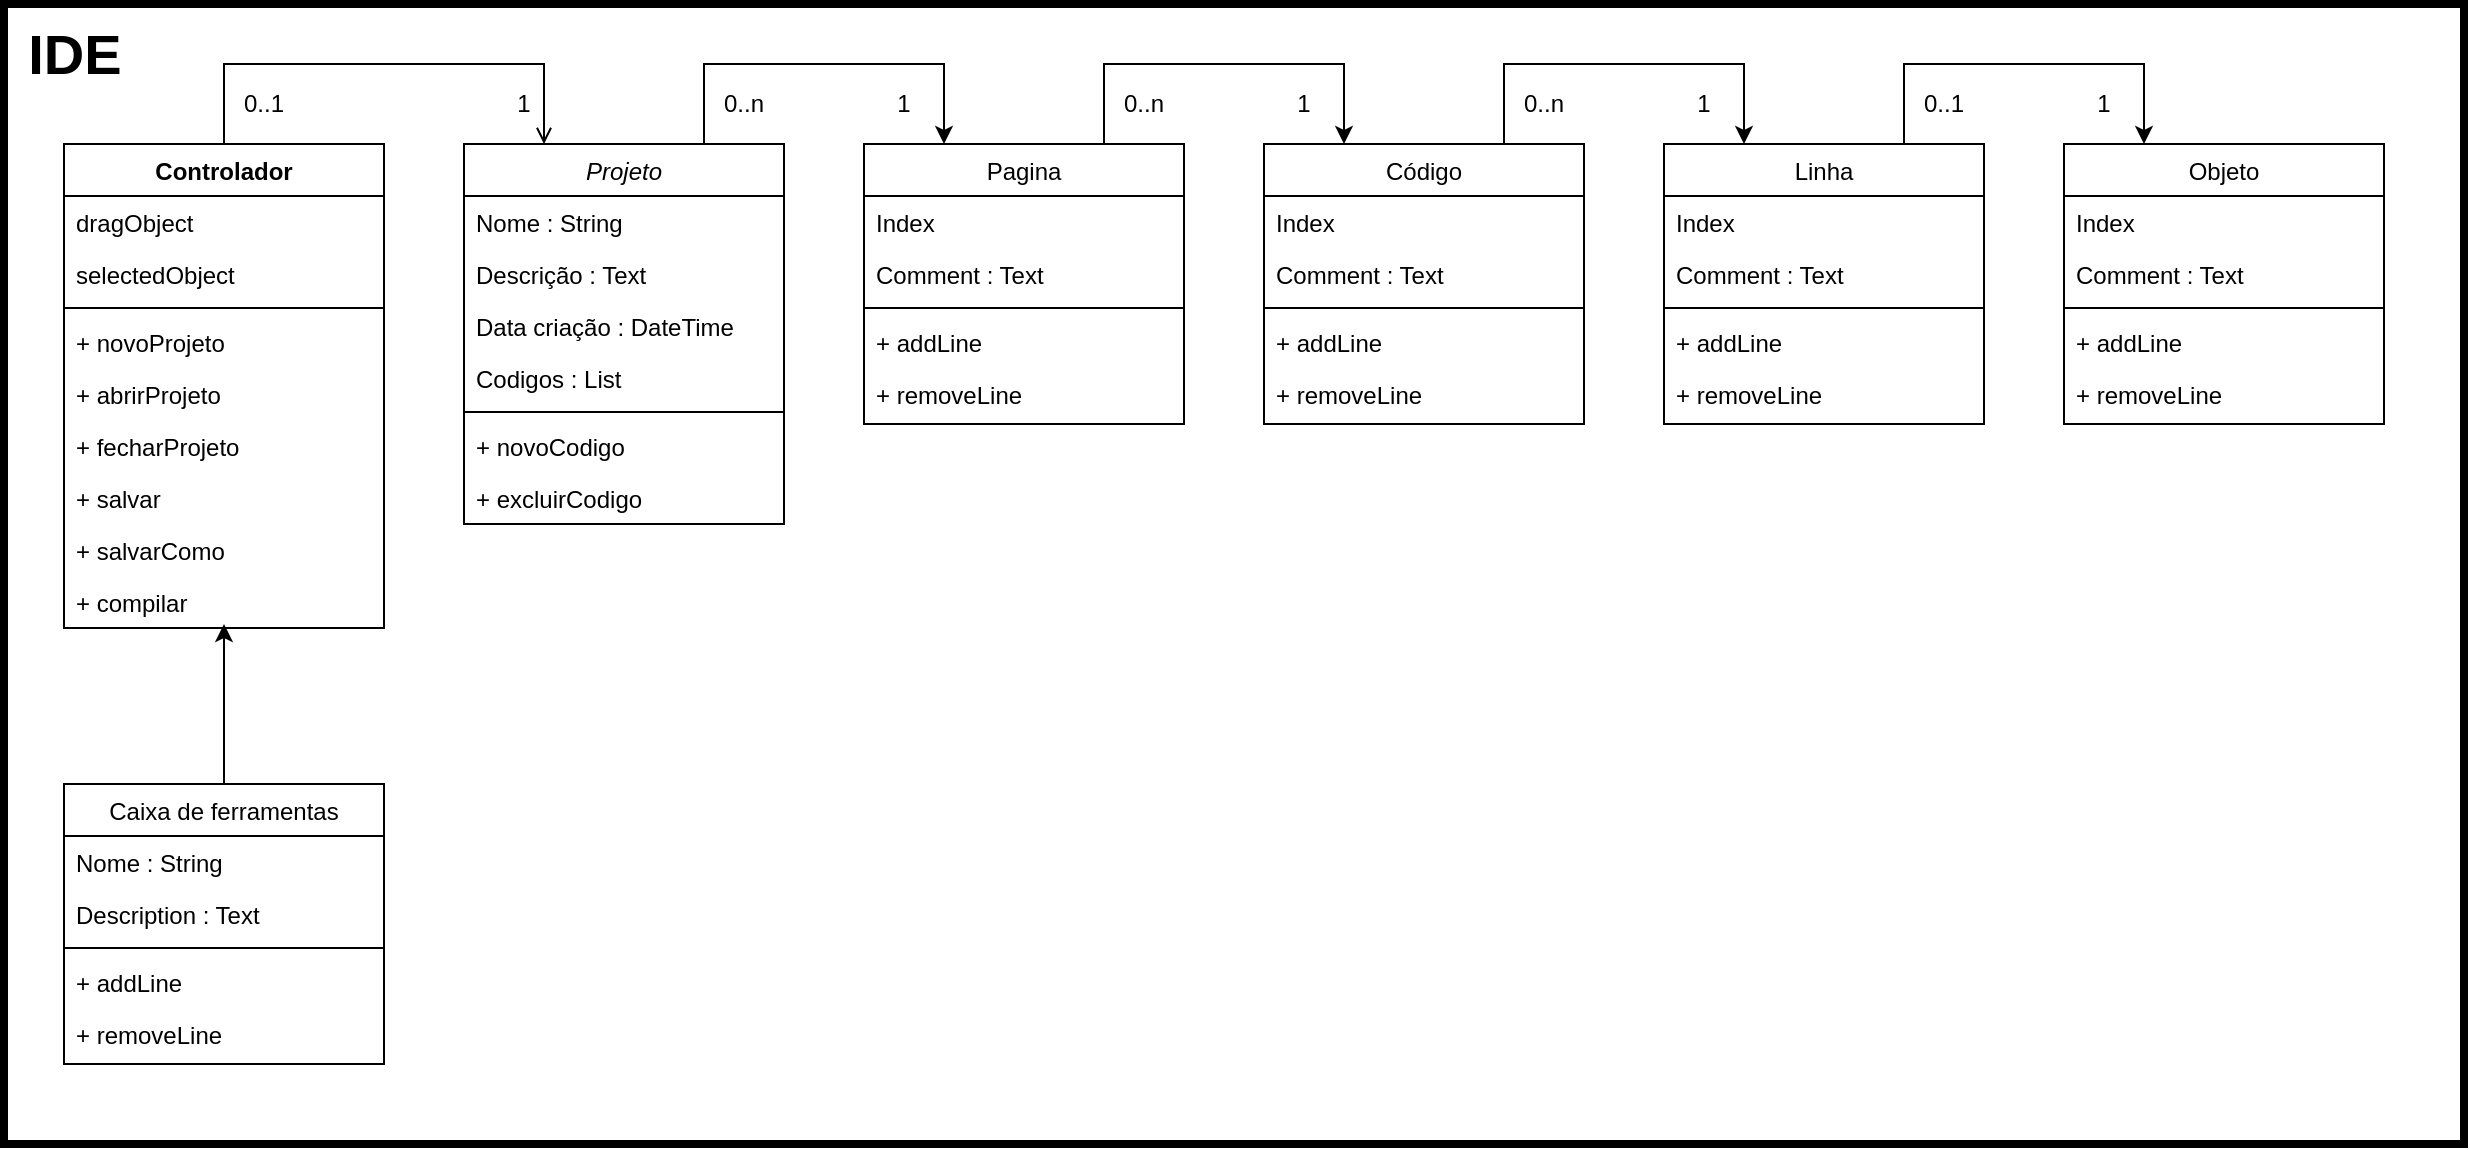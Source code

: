 <mxfile version="20.8.10" type="device"><diagram id="C5RBs43oDa-KdzZeNtuy" name="Page-1"><mxGraphModel dx="1194" dy="854" grid="1" gridSize="10" guides="1" tooltips="1" connect="1" arrows="1" fold="1" page="1" pageScale="1" pageWidth="827" pageHeight="1169" math="0" shadow="0"><root><mxCell id="WIyWlLk6GJQsqaUBKTNV-0"/><mxCell id="WIyWlLk6GJQsqaUBKTNV-1" parent="WIyWlLk6GJQsqaUBKTNV-0"/><mxCell id="ljh9mb8rNGJZuOaHSsFb-11" value="" style="rounded=0;whiteSpace=wrap;html=1;fillColor=none;strokeWidth=4;connectable=0;allowArrows=0;cloneable=0;pointerEvents=0;" parent="WIyWlLk6GJQsqaUBKTNV-1" vertex="1"><mxGeometry x="10" y="10" width="1230" height="570" as="geometry"/></mxCell><mxCell id="h9caCUsxNo4HSQioBFpj-15" style="edgeStyle=orthogonalEdgeStyle;rounded=0;orthogonalLoop=1;jettySize=auto;html=1;exitX=0.75;exitY=0;exitDx=0;exitDy=0;entryX=0.25;entryY=0;entryDx=0;entryDy=0;" edge="1" parent="WIyWlLk6GJQsqaUBKTNV-1" source="zkfFHV4jXpPFQw0GAbJ--0" target="h9caCUsxNo4HSQioBFpj-9"><mxGeometry relative="1" as="geometry"><Array as="points"><mxPoint x="360" y="40"/><mxPoint x="480" y="40"/></Array></mxGeometry></mxCell><mxCell id="zkfFHV4jXpPFQw0GAbJ--0" value="Projeto" style="swimlane;fontStyle=2;align=center;verticalAlign=top;childLayout=stackLayout;horizontal=1;startSize=26;horizontalStack=0;resizeParent=1;resizeLast=0;collapsible=1;marginBottom=0;rounded=0;shadow=0;strokeWidth=1;" parent="WIyWlLk6GJQsqaUBKTNV-1" vertex="1"><mxGeometry x="240" y="80" width="160" height="190" as="geometry"><mxRectangle x="230" y="140" width="160" height="26" as="alternateBounds"/></mxGeometry></mxCell><mxCell id="zkfFHV4jXpPFQw0GAbJ--1" value="Nome : String" style="text;align=left;verticalAlign=top;spacingLeft=4;spacingRight=4;overflow=hidden;rotatable=0;points=[[0,0.5],[1,0.5]];portConstraint=eastwest;" parent="zkfFHV4jXpPFQw0GAbJ--0" vertex="1"><mxGeometry y="26" width="160" height="26" as="geometry"/></mxCell><mxCell id="zkfFHV4jXpPFQw0GAbJ--2" value="Descrição : Text" style="text;align=left;verticalAlign=top;spacingLeft=4;spacingRight=4;overflow=hidden;rotatable=0;points=[[0,0.5],[1,0.5]];portConstraint=eastwest;rounded=0;shadow=0;html=0;" parent="zkfFHV4jXpPFQw0GAbJ--0" vertex="1"><mxGeometry y="52" width="160" height="26" as="geometry"/></mxCell><mxCell id="zkfFHV4jXpPFQw0GAbJ--3" value="Data criação : DateTime" style="text;align=left;verticalAlign=top;spacingLeft=4;spacingRight=4;overflow=hidden;rotatable=0;points=[[0,0.5],[1,0.5]];portConstraint=eastwest;rounded=0;shadow=0;html=0;" parent="zkfFHV4jXpPFQw0GAbJ--0" vertex="1"><mxGeometry y="78" width="160" height="26" as="geometry"/></mxCell><mxCell id="ljh9mb8rNGJZuOaHSsFb-21" value="Codigos : List" style="text;align=left;verticalAlign=top;spacingLeft=4;spacingRight=4;overflow=hidden;rotatable=0;points=[[0,0.5],[1,0.5]];portConstraint=eastwest;rounded=0;shadow=0;html=0;" parent="zkfFHV4jXpPFQw0GAbJ--0" vertex="1"><mxGeometry y="104" width="160" height="26" as="geometry"/></mxCell><mxCell id="zkfFHV4jXpPFQw0GAbJ--4" value="" style="line;html=1;strokeWidth=1;align=left;verticalAlign=middle;spacingTop=-1;spacingLeft=3;spacingRight=3;rotatable=0;labelPosition=right;points=[];portConstraint=eastwest;" parent="zkfFHV4jXpPFQw0GAbJ--0" vertex="1"><mxGeometry y="130" width="160" height="8" as="geometry"/></mxCell><mxCell id="zkfFHV4jXpPFQw0GAbJ--5" value="+ novoCodigo" style="text;align=left;verticalAlign=top;spacingLeft=4;spacingRight=4;overflow=hidden;rotatable=0;points=[[0,0.5],[1,0.5]];portConstraint=eastwest;" parent="zkfFHV4jXpPFQw0GAbJ--0" vertex="1"><mxGeometry y="138" width="160" height="26" as="geometry"/></mxCell><mxCell id="ljh9mb8rNGJZuOaHSsFb-20" value="+ excluirCodigo" style="text;align=left;verticalAlign=top;spacingLeft=4;spacingRight=4;overflow=hidden;rotatable=0;points=[[0,0.5],[1,0.5]];portConstraint=eastwest;" parent="zkfFHV4jXpPFQw0GAbJ--0" vertex="1"><mxGeometry y="164" width="160" height="26" as="geometry"/></mxCell><mxCell id="h9caCUsxNo4HSQioBFpj-27" style="edgeStyle=orthogonalEdgeStyle;rounded=0;orthogonalLoop=1;jettySize=auto;html=1;exitX=0.75;exitY=0;exitDx=0;exitDy=0;entryX=0.25;entryY=0;entryDx=0;entryDy=0;" edge="1" parent="WIyWlLk6GJQsqaUBKTNV-1" source="zkfFHV4jXpPFQw0GAbJ--17" target="ljh9mb8rNGJZuOaHSsFb-30"><mxGeometry relative="1" as="geometry"><Array as="points"><mxPoint x="760" y="40"/><mxPoint x="880" y="40"/></Array></mxGeometry></mxCell><mxCell id="zkfFHV4jXpPFQw0GAbJ--17" value="Código" style="swimlane;fontStyle=0;align=center;verticalAlign=top;childLayout=stackLayout;horizontal=1;startSize=26;horizontalStack=0;resizeParent=1;resizeLast=0;collapsible=1;marginBottom=0;rounded=0;shadow=0;strokeWidth=1;" parent="WIyWlLk6GJQsqaUBKTNV-1" vertex="1"><mxGeometry x="640" y="80" width="160" height="140" as="geometry"><mxRectangle x="550" y="140" width="160" height="26" as="alternateBounds"/></mxGeometry></mxCell><mxCell id="zkfFHV4jXpPFQw0GAbJ--22" value="Index" style="text;align=left;verticalAlign=top;spacingLeft=4;spacingRight=4;overflow=hidden;rotatable=0;points=[[0,0.5],[1,0.5]];portConstraint=eastwest;rounded=0;shadow=0;html=0;" parent="zkfFHV4jXpPFQw0GAbJ--17" vertex="1"><mxGeometry y="26" width="160" height="26" as="geometry"/></mxCell><mxCell id="zkfFHV4jXpPFQw0GAbJ--21" value="Comment : Text" style="text;align=left;verticalAlign=top;spacingLeft=4;spacingRight=4;overflow=hidden;rotatable=0;points=[[0,0.5],[1,0.5]];portConstraint=eastwest;rounded=0;shadow=0;html=0;" parent="zkfFHV4jXpPFQw0GAbJ--17" vertex="1"><mxGeometry y="52" width="160" height="26" as="geometry"/></mxCell><mxCell id="zkfFHV4jXpPFQw0GAbJ--23" value="" style="line;html=1;strokeWidth=1;align=left;verticalAlign=middle;spacingTop=-1;spacingLeft=3;spacingRight=3;rotatable=0;labelPosition=right;points=[];portConstraint=eastwest;" parent="zkfFHV4jXpPFQw0GAbJ--17" vertex="1"><mxGeometry y="78" width="160" height="8" as="geometry"/></mxCell><mxCell id="zkfFHV4jXpPFQw0GAbJ--24" value="+ addLine" style="text;align=left;verticalAlign=top;spacingLeft=4;spacingRight=4;overflow=hidden;rotatable=0;points=[[0,0.5],[1,0.5]];portConstraint=eastwest;" parent="zkfFHV4jXpPFQw0GAbJ--17" vertex="1"><mxGeometry y="86" width="160" height="26" as="geometry"/></mxCell><mxCell id="ljh9mb8rNGJZuOaHSsFb-24" value="+ removeLine" style="text;align=left;verticalAlign=top;spacingLeft=4;spacingRight=4;overflow=hidden;rotatable=0;points=[[0,0.5],[1,0.5]];portConstraint=eastwest;" parent="zkfFHV4jXpPFQw0GAbJ--17" vertex="1"><mxGeometry y="112" width="160" height="26" as="geometry"/></mxCell><mxCell id="ljh9mb8rNGJZuOaHSsFb-25" style="edgeStyle=orthogonalEdgeStyle;rounded=0;orthogonalLoop=1;jettySize=auto;html=1;entryX=0.25;entryY=0;entryDx=0;entryDy=0;fontSize=12;endArrow=open;endFill=0;" parent="WIyWlLk6GJQsqaUBKTNV-1" source="ljh9mb8rNGJZuOaHSsFb-7" target="zkfFHV4jXpPFQw0GAbJ--0" edge="1"><mxGeometry relative="1" as="geometry"><Array as="points"><mxPoint x="120" y="40"/><mxPoint x="280" y="40"/></Array></mxGeometry></mxCell><mxCell id="ljh9mb8rNGJZuOaHSsFb-12" value="IDE" style="text;html=1;align=center;verticalAlign=middle;resizable=0;points=[];autosize=1;strokeColor=none;fillColor=none;fontSize=28;fontStyle=1" parent="WIyWlLk6GJQsqaUBKTNV-1" vertex="1"><mxGeometry x="10" y="10" width="70" height="50" as="geometry"/></mxCell><mxCell id="ljh9mb8rNGJZuOaHSsFb-26" value="0..1" style="text;html=1;strokeColor=none;fillColor=none;align=center;verticalAlign=middle;whiteSpace=wrap;rounded=0;fontSize=12;" parent="WIyWlLk6GJQsqaUBKTNV-1" vertex="1"><mxGeometry x="130" y="50" width="20" height="20" as="geometry"/></mxCell><mxCell id="ljh9mb8rNGJZuOaHSsFb-29" value="1" style="text;html=1;strokeColor=none;fillColor=none;align=center;verticalAlign=middle;whiteSpace=wrap;rounded=0;fontSize=12;" parent="WIyWlLk6GJQsqaUBKTNV-1" vertex="1"><mxGeometry x="260" y="50" width="20" height="20" as="geometry"/></mxCell><mxCell id="h9caCUsxNo4HSQioBFpj-6" style="edgeStyle=orthogonalEdgeStyle;rounded=0;orthogonalLoop=1;jettySize=auto;html=1;exitX=0.75;exitY=0;exitDx=0;exitDy=0;entryX=0.25;entryY=0;entryDx=0;entryDy=0;" edge="1" parent="WIyWlLk6GJQsqaUBKTNV-1" source="ljh9mb8rNGJZuOaHSsFb-30" target="h9caCUsxNo4HSQioBFpj-0"><mxGeometry relative="1" as="geometry"><Array as="points"><mxPoint x="960" y="40"/><mxPoint x="1080" y="40"/></Array></mxGeometry></mxCell><mxCell id="ljh9mb8rNGJZuOaHSsFb-30" value="Linha" style="swimlane;fontStyle=0;align=center;verticalAlign=top;childLayout=stackLayout;horizontal=1;startSize=26;horizontalStack=0;resizeParent=1;resizeLast=0;collapsible=1;marginBottom=0;rounded=0;shadow=0;strokeWidth=1;" parent="WIyWlLk6GJQsqaUBKTNV-1" vertex="1"><mxGeometry x="840" y="80" width="160" height="140" as="geometry"><mxRectangle x="550" y="140" width="160" height="26" as="alternateBounds"/></mxGeometry></mxCell><mxCell id="ljh9mb8rNGJZuOaHSsFb-31" value="Index" style="text;align=left;verticalAlign=top;spacingLeft=4;spacingRight=4;overflow=hidden;rotatable=0;points=[[0,0.5],[1,0.5]];portConstraint=eastwest;rounded=0;shadow=0;html=0;" parent="ljh9mb8rNGJZuOaHSsFb-30" vertex="1"><mxGeometry y="26" width="160" height="26" as="geometry"/></mxCell><mxCell id="ljh9mb8rNGJZuOaHSsFb-32" value="Comment : Text" style="text;align=left;verticalAlign=top;spacingLeft=4;spacingRight=4;overflow=hidden;rotatable=0;points=[[0,0.5],[1,0.5]];portConstraint=eastwest;rounded=0;shadow=0;html=0;" parent="ljh9mb8rNGJZuOaHSsFb-30" vertex="1"><mxGeometry y="52" width="160" height="26" as="geometry"/></mxCell><mxCell id="ljh9mb8rNGJZuOaHSsFb-33" value="" style="line;html=1;strokeWidth=1;align=left;verticalAlign=middle;spacingTop=-1;spacingLeft=3;spacingRight=3;rotatable=0;labelPosition=right;points=[];portConstraint=eastwest;" parent="ljh9mb8rNGJZuOaHSsFb-30" vertex="1"><mxGeometry y="78" width="160" height="8" as="geometry"/></mxCell><mxCell id="ljh9mb8rNGJZuOaHSsFb-34" value="+ addLine" style="text;align=left;verticalAlign=top;spacingLeft=4;spacingRight=4;overflow=hidden;rotatable=0;points=[[0,0.5],[1,0.5]];portConstraint=eastwest;" parent="ljh9mb8rNGJZuOaHSsFb-30" vertex="1"><mxGeometry y="86" width="160" height="26" as="geometry"/></mxCell><mxCell id="ljh9mb8rNGJZuOaHSsFb-35" value="+ removeLine" style="text;align=left;verticalAlign=top;spacingLeft=4;spacingRight=4;overflow=hidden;rotatable=0;points=[[0,0.5],[1,0.5]];portConstraint=eastwest;" parent="ljh9mb8rNGJZuOaHSsFb-30" vertex="1"><mxGeometry y="112" width="160" height="26" as="geometry"/></mxCell><mxCell id="ljh9mb8rNGJZuOaHSsFb-37" value="0..n" style="text;html=1;strokeColor=none;fillColor=none;align=center;verticalAlign=middle;whiteSpace=wrap;rounded=0;fontSize=12;" parent="WIyWlLk6GJQsqaUBKTNV-1" vertex="1"><mxGeometry x="770" y="50" width="20" height="20" as="geometry"/></mxCell><mxCell id="ljh9mb8rNGJZuOaHSsFb-38" value="1" style="text;html=1;strokeColor=none;fillColor=none;align=center;verticalAlign=middle;whiteSpace=wrap;rounded=0;fontSize=12;" parent="WIyWlLk6GJQsqaUBKTNV-1" vertex="1"><mxGeometry x="850" y="50" width="20" height="20" as="geometry"/></mxCell><mxCell id="ljh9mb8rNGJZuOaHSsFb-39" value="Caixa de ferramentas" style="swimlane;fontStyle=0;align=center;verticalAlign=top;childLayout=stackLayout;horizontal=1;startSize=26;horizontalStack=0;resizeParent=1;resizeLast=0;collapsible=1;marginBottom=0;rounded=0;shadow=0;strokeWidth=1;" parent="WIyWlLk6GJQsqaUBKTNV-1" vertex="1"><mxGeometry x="40" y="400" width="160" height="140" as="geometry"><mxRectangle x="550" y="140" width="160" height="26" as="alternateBounds"/></mxGeometry></mxCell><mxCell id="ljh9mb8rNGJZuOaHSsFb-40" value="Nome : String" style="text;align=left;verticalAlign=top;spacingLeft=4;spacingRight=4;overflow=hidden;rotatable=0;points=[[0,0.5],[1,0.5]];portConstraint=eastwest;rounded=0;shadow=0;html=0;" parent="ljh9mb8rNGJZuOaHSsFb-39" vertex="1"><mxGeometry y="26" width="160" height="26" as="geometry"/></mxCell><mxCell id="ljh9mb8rNGJZuOaHSsFb-41" value="Description : Text" style="text;align=left;verticalAlign=top;spacingLeft=4;spacingRight=4;overflow=hidden;rotatable=0;points=[[0,0.5],[1,0.5]];portConstraint=eastwest;rounded=0;shadow=0;html=0;" parent="ljh9mb8rNGJZuOaHSsFb-39" vertex="1"><mxGeometry y="52" width="160" height="26" as="geometry"/></mxCell><mxCell id="ljh9mb8rNGJZuOaHSsFb-42" value="" style="line;html=1;strokeWidth=1;align=left;verticalAlign=middle;spacingTop=-1;spacingLeft=3;spacingRight=3;rotatable=0;labelPosition=right;points=[];portConstraint=eastwest;" parent="ljh9mb8rNGJZuOaHSsFb-39" vertex="1"><mxGeometry y="78" width="160" height="8" as="geometry"/></mxCell><mxCell id="ljh9mb8rNGJZuOaHSsFb-43" value="+ addLine" style="text;align=left;verticalAlign=top;spacingLeft=4;spacingRight=4;overflow=hidden;rotatable=0;points=[[0,0.5],[1,0.5]];portConstraint=eastwest;" parent="ljh9mb8rNGJZuOaHSsFb-39" vertex="1"><mxGeometry y="86" width="160" height="26" as="geometry"/></mxCell><mxCell id="ljh9mb8rNGJZuOaHSsFb-44" value="+ removeLine" style="text;align=left;verticalAlign=top;spacingLeft=4;spacingRight=4;overflow=hidden;rotatable=0;points=[[0,0.5],[1,0.5]];portConstraint=eastwest;" parent="ljh9mb8rNGJZuOaHSsFb-39" vertex="1"><mxGeometry y="112" width="160" height="26" as="geometry"/></mxCell><mxCell id="ljh9mb8rNGJZuOaHSsFb-7" value="Controlador" style="swimlane;fontStyle=1;align=center;verticalAlign=top;childLayout=stackLayout;horizontal=1;startSize=26;horizontalStack=0;resizeParent=1;resizeParentMax=0;resizeLast=0;collapsible=1;marginBottom=0;" parent="WIyWlLk6GJQsqaUBKTNV-1" vertex="1"><mxGeometry x="40" y="80" width="160" height="242" as="geometry"/></mxCell><mxCell id="ljh9mb8rNGJZuOaHSsFb-8" value="dragObject" style="text;strokeColor=none;fillColor=none;align=left;verticalAlign=top;spacingLeft=4;spacingRight=4;overflow=hidden;rotatable=0;points=[[0,0.5],[1,0.5]];portConstraint=eastwest;" parent="ljh9mb8rNGJZuOaHSsFb-7" vertex="1"><mxGeometry y="26" width="160" height="26" as="geometry"/></mxCell><mxCell id="ljh9mb8rNGJZuOaHSsFb-23" value="selectedObject" style="text;strokeColor=none;fillColor=none;align=left;verticalAlign=top;spacingLeft=4;spacingRight=4;overflow=hidden;rotatable=0;points=[[0,0.5],[1,0.5]];portConstraint=eastwest;" parent="ljh9mb8rNGJZuOaHSsFb-7" vertex="1"><mxGeometry y="52" width="160" height="26" as="geometry"/></mxCell><mxCell id="ljh9mb8rNGJZuOaHSsFb-9" value="" style="line;strokeWidth=1;fillColor=none;align=left;verticalAlign=middle;spacingTop=-1;spacingLeft=3;spacingRight=3;rotatable=0;labelPosition=right;points=[];portConstraint=eastwest;strokeColor=inherit;" parent="ljh9mb8rNGJZuOaHSsFb-7" vertex="1"><mxGeometry y="78" width="160" height="8" as="geometry"/></mxCell><mxCell id="ljh9mb8rNGJZuOaHSsFb-10" value="+ novoProjeto" style="text;strokeColor=none;fillColor=none;align=left;verticalAlign=top;spacingLeft=4;spacingRight=4;overflow=hidden;rotatable=0;points=[[0,0.5],[1,0.5]];portConstraint=eastwest;" parent="ljh9mb8rNGJZuOaHSsFb-7" vertex="1"><mxGeometry y="86" width="160" height="26" as="geometry"/></mxCell><mxCell id="ljh9mb8rNGJZuOaHSsFb-13" value="+ abrirProjeto" style="text;strokeColor=none;fillColor=none;align=left;verticalAlign=top;spacingLeft=4;spacingRight=4;overflow=hidden;rotatable=0;points=[[0,0.5],[1,0.5]];portConstraint=eastwest;" parent="ljh9mb8rNGJZuOaHSsFb-7" vertex="1"><mxGeometry y="112" width="160" height="26" as="geometry"/></mxCell><mxCell id="ljh9mb8rNGJZuOaHSsFb-14" value="+ fecharProjeto" style="text;strokeColor=none;fillColor=none;align=left;verticalAlign=top;spacingLeft=4;spacingRight=4;overflow=hidden;rotatable=0;points=[[0,0.5],[1,0.5]];portConstraint=eastwest;" parent="ljh9mb8rNGJZuOaHSsFb-7" vertex="1"><mxGeometry y="138" width="160" height="26" as="geometry"/></mxCell><mxCell id="ljh9mb8rNGJZuOaHSsFb-16" value="+ salvar" style="text;strokeColor=none;fillColor=none;align=left;verticalAlign=top;spacingLeft=4;spacingRight=4;overflow=hidden;rotatable=0;points=[[0,0.5],[1,0.5]];portConstraint=eastwest;" parent="ljh9mb8rNGJZuOaHSsFb-7" vertex="1"><mxGeometry y="164" width="160" height="26" as="geometry"/></mxCell><mxCell id="ljh9mb8rNGJZuOaHSsFb-17" value="+ salvarComo" style="text;strokeColor=none;fillColor=none;align=left;verticalAlign=top;spacingLeft=4;spacingRight=4;overflow=hidden;rotatable=0;points=[[0,0.5],[1,0.5]];portConstraint=eastwest;" parent="ljh9mb8rNGJZuOaHSsFb-7" vertex="1"><mxGeometry y="190" width="160" height="26" as="geometry"/></mxCell><mxCell id="ljh9mb8rNGJZuOaHSsFb-15" value="+ compilar" style="text;strokeColor=none;fillColor=none;align=left;verticalAlign=top;spacingLeft=4;spacingRight=4;overflow=hidden;rotatable=0;points=[[0,0.5],[1,0.5]];portConstraint=eastwest;" parent="ljh9mb8rNGJZuOaHSsFb-7" vertex="1"><mxGeometry y="216" width="160" height="26" as="geometry"/></mxCell><mxCell id="ljh9mb8rNGJZuOaHSsFb-54" value="" style="endArrow=classic;html=1;rounded=0;fontSize=12;exitX=0.5;exitY=0;exitDx=0;exitDy=0;" parent="WIyWlLk6GJQsqaUBKTNV-1" source="ljh9mb8rNGJZuOaHSsFb-39" edge="1"><mxGeometry width="50" height="50" relative="1" as="geometry"><mxPoint x="290" y="410" as="sourcePoint"/><mxPoint x="120" y="320" as="targetPoint"/></mxGeometry></mxCell><mxCell id="h9caCUsxNo4HSQioBFpj-0" value="Objeto" style="swimlane;fontStyle=0;align=center;verticalAlign=top;childLayout=stackLayout;horizontal=1;startSize=26;horizontalStack=0;resizeParent=1;resizeLast=0;collapsible=1;marginBottom=0;rounded=0;shadow=0;strokeWidth=1;" vertex="1" parent="WIyWlLk6GJQsqaUBKTNV-1"><mxGeometry x="1040" y="80" width="160" height="140" as="geometry"><mxRectangle x="550" y="140" width="160" height="26" as="alternateBounds"/></mxGeometry></mxCell><mxCell id="h9caCUsxNo4HSQioBFpj-1" value="Index" style="text;align=left;verticalAlign=top;spacingLeft=4;spacingRight=4;overflow=hidden;rotatable=0;points=[[0,0.5],[1,0.5]];portConstraint=eastwest;rounded=0;shadow=0;html=0;" vertex="1" parent="h9caCUsxNo4HSQioBFpj-0"><mxGeometry y="26" width="160" height="26" as="geometry"/></mxCell><mxCell id="h9caCUsxNo4HSQioBFpj-2" value="Comment : Text" style="text;align=left;verticalAlign=top;spacingLeft=4;spacingRight=4;overflow=hidden;rotatable=0;points=[[0,0.5],[1,0.5]];portConstraint=eastwest;rounded=0;shadow=0;html=0;" vertex="1" parent="h9caCUsxNo4HSQioBFpj-0"><mxGeometry y="52" width="160" height="26" as="geometry"/></mxCell><mxCell id="h9caCUsxNo4HSQioBFpj-3" value="" style="line;html=1;strokeWidth=1;align=left;verticalAlign=middle;spacingTop=-1;spacingLeft=3;spacingRight=3;rotatable=0;labelPosition=right;points=[];portConstraint=eastwest;" vertex="1" parent="h9caCUsxNo4HSQioBFpj-0"><mxGeometry y="78" width="160" height="8" as="geometry"/></mxCell><mxCell id="h9caCUsxNo4HSQioBFpj-4" value="+ addLine" style="text;align=left;verticalAlign=top;spacingLeft=4;spacingRight=4;overflow=hidden;rotatable=0;points=[[0,0.5],[1,0.5]];portConstraint=eastwest;" vertex="1" parent="h9caCUsxNo4HSQioBFpj-0"><mxGeometry y="86" width="160" height="26" as="geometry"/></mxCell><mxCell id="h9caCUsxNo4HSQioBFpj-5" value="+ removeLine" style="text;align=left;verticalAlign=top;spacingLeft=4;spacingRight=4;overflow=hidden;rotatable=0;points=[[0,0.5],[1,0.5]];portConstraint=eastwest;" vertex="1" parent="h9caCUsxNo4HSQioBFpj-0"><mxGeometry y="112" width="160" height="26" as="geometry"/></mxCell><mxCell id="h9caCUsxNo4HSQioBFpj-7" value="0..1" style="text;html=1;strokeColor=none;fillColor=none;align=center;verticalAlign=middle;whiteSpace=wrap;rounded=0;fontSize=12;" vertex="1" parent="WIyWlLk6GJQsqaUBKTNV-1"><mxGeometry x="970" y="50" width="20" height="20" as="geometry"/></mxCell><mxCell id="h9caCUsxNo4HSQioBFpj-8" value="1" style="text;html=1;strokeColor=none;fillColor=none;align=center;verticalAlign=middle;whiteSpace=wrap;rounded=0;fontSize=12;" vertex="1" parent="WIyWlLk6GJQsqaUBKTNV-1"><mxGeometry x="1050" y="50" width="20" height="20" as="geometry"/></mxCell><mxCell id="h9caCUsxNo4HSQioBFpj-24" style="edgeStyle=orthogonalEdgeStyle;rounded=0;orthogonalLoop=1;jettySize=auto;html=1;exitX=0.75;exitY=0;exitDx=0;exitDy=0;entryX=0.25;entryY=0;entryDx=0;entryDy=0;" edge="1" parent="WIyWlLk6GJQsqaUBKTNV-1" source="h9caCUsxNo4HSQioBFpj-9" target="zkfFHV4jXpPFQw0GAbJ--17"><mxGeometry relative="1" as="geometry"><Array as="points"><mxPoint x="560" y="40"/><mxPoint x="680" y="40"/></Array></mxGeometry></mxCell><mxCell id="h9caCUsxNo4HSQioBFpj-9" value="Pagina" style="swimlane;fontStyle=0;align=center;verticalAlign=top;childLayout=stackLayout;horizontal=1;startSize=26;horizontalStack=0;resizeParent=1;resizeLast=0;collapsible=1;marginBottom=0;rounded=0;shadow=0;strokeWidth=1;" vertex="1" parent="WIyWlLk6GJQsqaUBKTNV-1"><mxGeometry x="440" y="80" width="160" height="140" as="geometry"><mxRectangle x="550" y="140" width="160" height="26" as="alternateBounds"/></mxGeometry></mxCell><mxCell id="h9caCUsxNo4HSQioBFpj-10" value="Index" style="text;align=left;verticalAlign=top;spacingLeft=4;spacingRight=4;overflow=hidden;rotatable=0;points=[[0,0.5],[1,0.5]];portConstraint=eastwest;rounded=0;shadow=0;html=0;" vertex="1" parent="h9caCUsxNo4HSQioBFpj-9"><mxGeometry y="26" width="160" height="26" as="geometry"/></mxCell><mxCell id="h9caCUsxNo4HSQioBFpj-11" value="Comment : Text" style="text;align=left;verticalAlign=top;spacingLeft=4;spacingRight=4;overflow=hidden;rotatable=0;points=[[0,0.5],[1,0.5]];portConstraint=eastwest;rounded=0;shadow=0;html=0;" vertex="1" parent="h9caCUsxNo4HSQioBFpj-9"><mxGeometry y="52" width="160" height="26" as="geometry"/></mxCell><mxCell id="h9caCUsxNo4HSQioBFpj-12" value="" style="line;html=1;strokeWidth=1;align=left;verticalAlign=middle;spacingTop=-1;spacingLeft=3;spacingRight=3;rotatable=0;labelPosition=right;points=[];portConstraint=eastwest;" vertex="1" parent="h9caCUsxNo4HSQioBFpj-9"><mxGeometry y="78" width="160" height="8" as="geometry"/></mxCell><mxCell id="h9caCUsxNo4HSQioBFpj-13" value="+ addLine" style="text;align=left;verticalAlign=top;spacingLeft=4;spacingRight=4;overflow=hidden;rotatable=0;points=[[0,0.5],[1,0.5]];portConstraint=eastwest;" vertex="1" parent="h9caCUsxNo4HSQioBFpj-9"><mxGeometry y="86" width="160" height="26" as="geometry"/></mxCell><mxCell id="h9caCUsxNo4HSQioBFpj-14" value="+ removeLine" style="text;align=left;verticalAlign=top;spacingLeft=4;spacingRight=4;overflow=hidden;rotatable=0;points=[[0,0.5],[1,0.5]];portConstraint=eastwest;" vertex="1" parent="h9caCUsxNo4HSQioBFpj-9"><mxGeometry y="112" width="160" height="26" as="geometry"/></mxCell><mxCell id="h9caCUsxNo4HSQioBFpj-22" value="0..n" style="text;html=1;strokeColor=none;fillColor=none;align=center;verticalAlign=middle;whiteSpace=wrap;rounded=0;fontSize=12;" vertex="1" parent="WIyWlLk6GJQsqaUBKTNV-1"><mxGeometry x="370" y="50" width="20" height="20" as="geometry"/></mxCell><mxCell id="h9caCUsxNo4HSQioBFpj-23" value="1" style="text;html=1;strokeColor=none;fillColor=none;align=center;verticalAlign=middle;whiteSpace=wrap;rounded=0;fontSize=12;" vertex="1" parent="WIyWlLk6GJQsqaUBKTNV-1"><mxGeometry x="450" y="50" width="20" height="20" as="geometry"/></mxCell><mxCell id="h9caCUsxNo4HSQioBFpj-25" value="0..n" style="text;html=1;strokeColor=none;fillColor=none;align=center;verticalAlign=middle;whiteSpace=wrap;rounded=0;fontSize=12;" vertex="1" parent="WIyWlLk6GJQsqaUBKTNV-1"><mxGeometry x="570" y="50" width="20" height="20" as="geometry"/></mxCell><mxCell id="h9caCUsxNo4HSQioBFpj-26" value="1" style="text;html=1;strokeColor=none;fillColor=none;align=center;verticalAlign=middle;whiteSpace=wrap;rounded=0;fontSize=12;" vertex="1" parent="WIyWlLk6GJQsqaUBKTNV-1"><mxGeometry x="650" y="50" width="20" height="20" as="geometry"/></mxCell></root></mxGraphModel></diagram></mxfile>